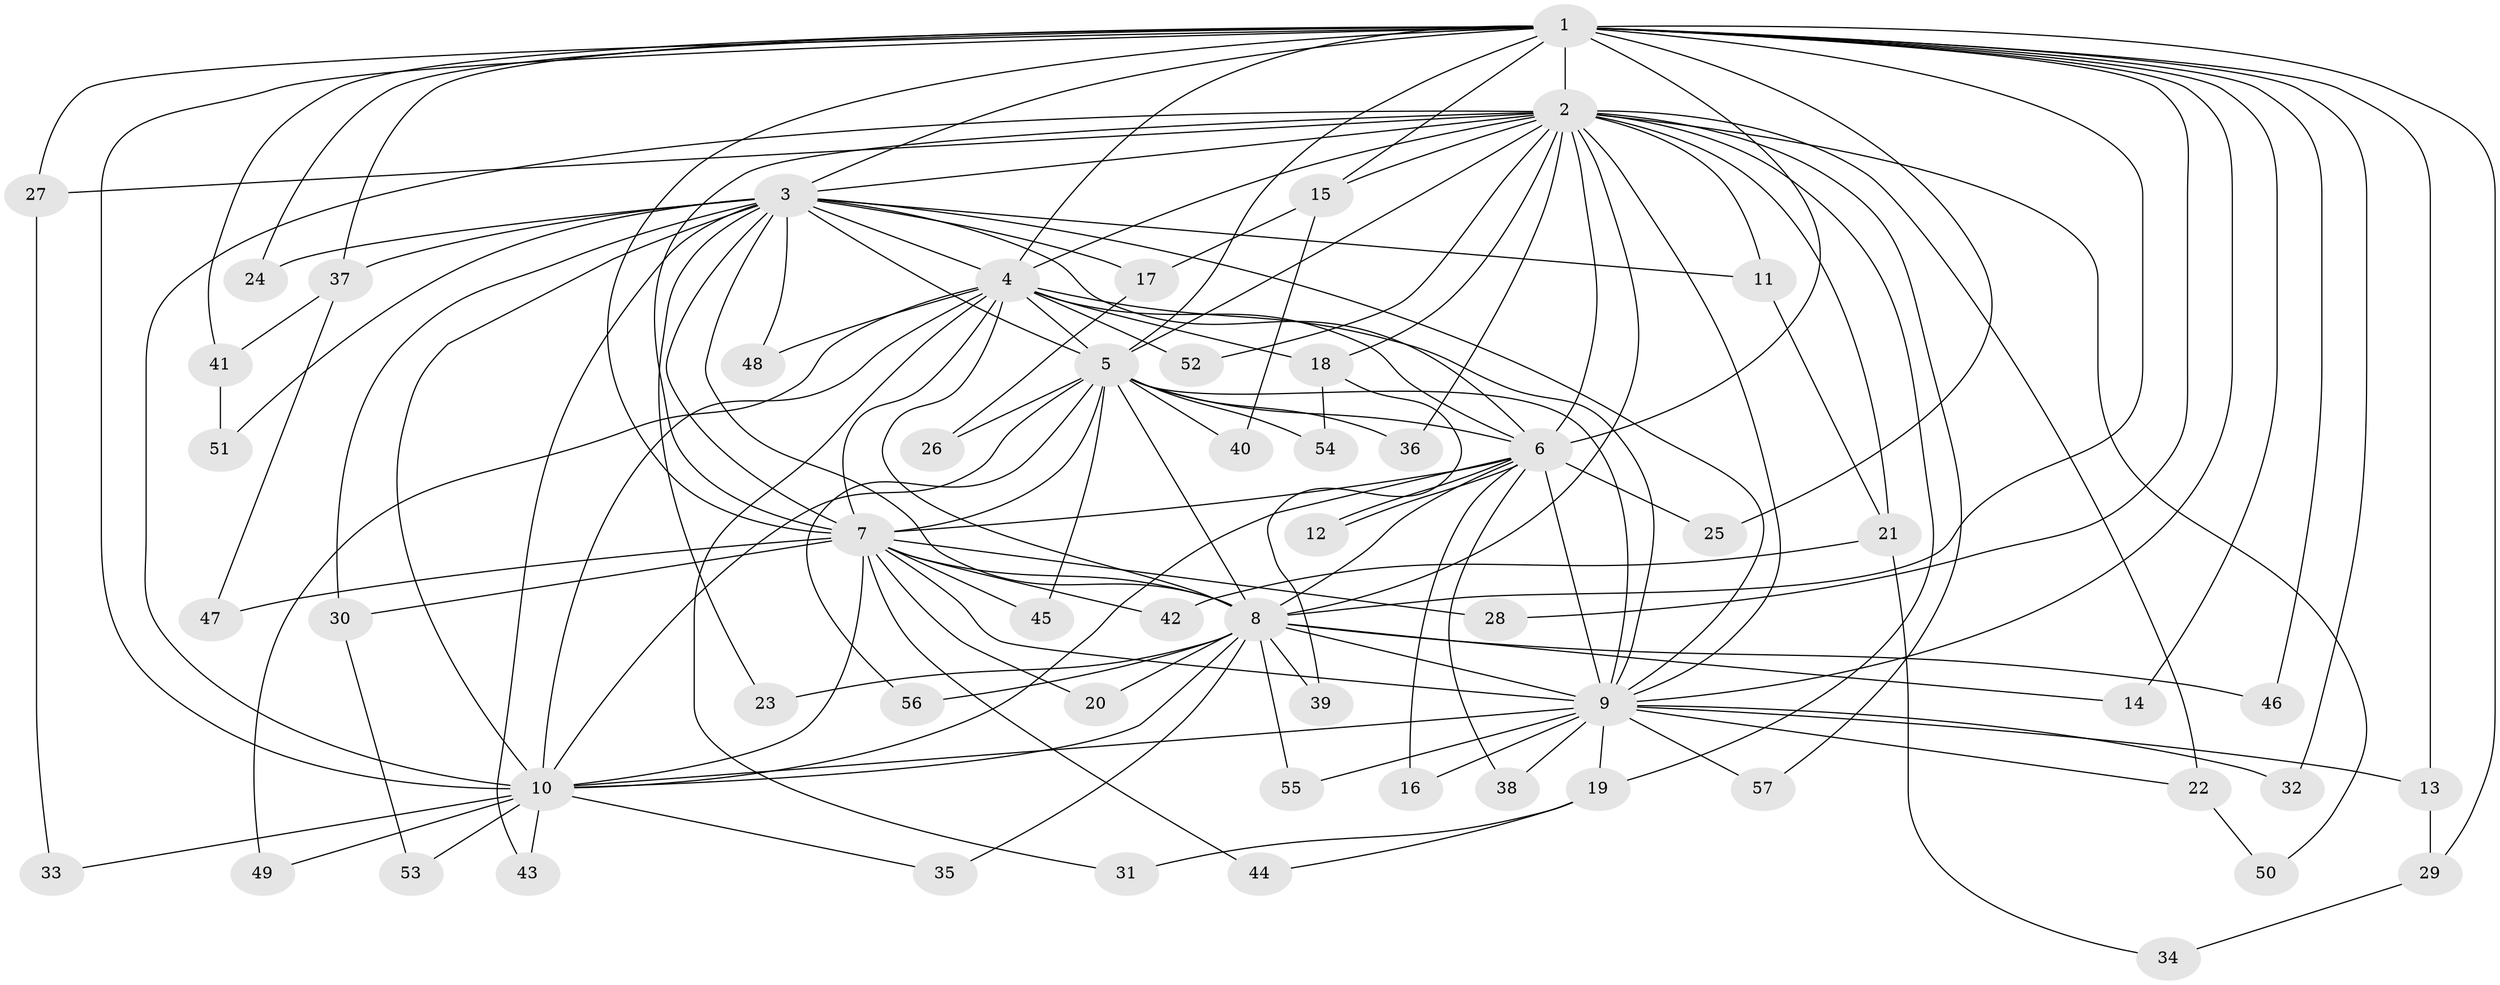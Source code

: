 // Generated by graph-tools (version 1.1) at 2025/10/02/27/25 16:10:58]
// undirected, 57 vertices, 139 edges
graph export_dot {
graph [start="1"]
  node [color=gray90,style=filled];
  1;
  2;
  3;
  4;
  5;
  6;
  7;
  8;
  9;
  10;
  11;
  12;
  13;
  14;
  15;
  16;
  17;
  18;
  19;
  20;
  21;
  22;
  23;
  24;
  25;
  26;
  27;
  28;
  29;
  30;
  31;
  32;
  33;
  34;
  35;
  36;
  37;
  38;
  39;
  40;
  41;
  42;
  43;
  44;
  45;
  46;
  47;
  48;
  49;
  50;
  51;
  52;
  53;
  54;
  55;
  56;
  57;
  1 -- 2;
  1 -- 3;
  1 -- 4;
  1 -- 5;
  1 -- 6;
  1 -- 7;
  1 -- 8;
  1 -- 9;
  1 -- 10;
  1 -- 13;
  1 -- 14;
  1 -- 15;
  1 -- 24;
  1 -- 25;
  1 -- 27;
  1 -- 28;
  1 -- 29;
  1 -- 32;
  1 -- 37;
  1 -- 41;
  1 -- 46;
  2 -- 3;
  2 -- 4;
  2 -- 5;
  2 -- 6;
  2 -- 7;
  2 -- 8;
  2 -- 9;
  2 -- 10;
  2 -- 11;
  2 -- 15;
  2 -- 18;
  2 -- 19;
  2 -- 21;
  2 -- 22;
  2 -- 27;
  2 -- 36;
  2 -- 50;
  2 -- 52;
  2 -- 57;
  3 -- 4;
  3 -- 5;
  3 -- 6;
  3 -- 7;
  3 -- 8;
  3 -- 9;
  3 -- 10;
  3 -- 11;
  3 -- 17;
  3 -- 23;
  3 -- 24;
  3 -- 30;
  3 -- 37;
  3 -- 43;
  3 -- 48;
  3 -- 51;
  4 -- 5;
  4 -- 6;
  4 -- 7;
  4 -- 8;
  4 -- 9;
  4 -- 10;
  4 -- 18;
  4 -- 31;
  4 -- 48;
  4 -- 49;
  4 -- 52;
  5 -- 6;
  5 -- 7;
  5 -- 8;
  5 -- 9;
  5 -- 10;
  5 -- 26;
  5 -- 36;
  5 -- 40;
  5 -- 45;
  5 -- 54;
  5 -- 56;
  6 -- 7;
  6 -- 8;
  6 -- 9;
  6 -- 10;
  6 -- 12;
  6 -- 12;
  6 -- 16;
  6 -- 25;
  6 -- 38;
  7 -- 8;
  7 -- 9;
  7 -- 10;
  7 -- 20;
  7 -- 28;
  7 -- 30;
  7 -- 42;
  7 -- 44;
  7 -- 45;
  7 -- 47;
  8 -- 9;
  8 -- 10;
  8 -- 14;
  8 -- 20;
  8 -- 23;
  8 -- 35;
  8 -- 39;
  8 -- 46;
  8 -- 55;
  8 -- 56;
  9 -- 10;
  9 -- 13;
  9 -- 16;
  9 -- 19;
  9 -- 22;
  9 -- 32;
  9 -- 38;
  9 -- 55;
  9 -- 57;
  10 -- 33;
  10 -- 35;
  10 -- 43;
  10 -- 49;
  10 -- 53;
  11 -- 21;
  13 -- 29;
  15 -- 17;
  15 -- 40;
  17 -- 26;
  18 -- 39;
  18 -- 54;
  19 -- 31;
  19 -- 44;
  21 -- 34;
  21 -- 42;
  22 -- 50;
  27 -- 33;
  29 -- 34;
  30 -- 53;
  37 -- 41;
  37 -- 47;
  41 -- 51;
}
